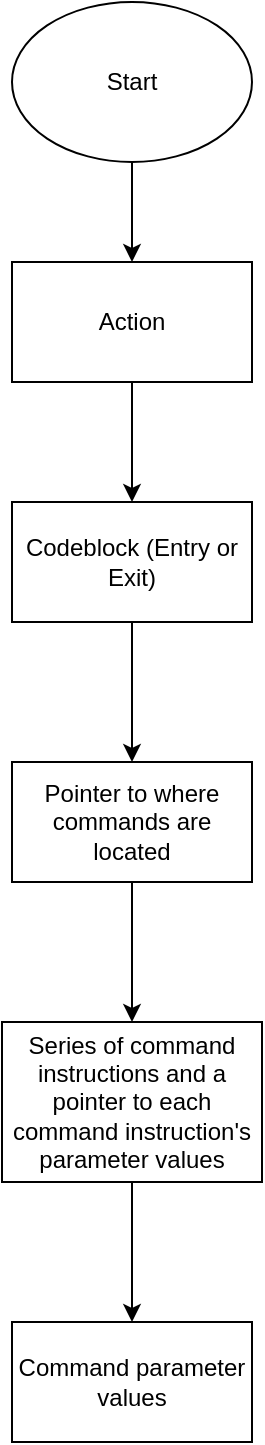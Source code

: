 <mxfile version="13.7.5" type="device"><diagram id="PitgtgjnI_R16nws0KJ0" name="Page-1"><mxGraphModel dx="1368" dy="794" grid="1" gridSize="10" guides="1" tooltips="1" connect="1" arrows="1" fold="1" page="1" pageScale="1" pageWidth="850" pageHeight="1100" math="0" shadow="0"><root><mxCell id="0"/><mxCell id="1" parent="0"/><mxCell id="MIbPO6fC4GT_W0Nn61I5-2" style="edgeStyle=orthogonalEdgeStyle;rounded=0;orthogonalLoop=1;jettySize=auto;html=1;entryX=0.5;entryY=0;entryDx=0;entryDy=0;exitX=0.5;exitY=1;exitDx=0;exitDy=0;" parent="1" source="MIbPO6fC4GT_W0Nn61I5-1" target="MIbPO6fC4GT_W0Nn61I5-3" edge="1"><mxGeometry relative="1" as="geometry"><mxPoint x="390" y="360" as="targetPoint"/></mxGeometry></mxCell><mxCell id="MIbPO6fC4GT_W0Nn61I5-1" value="Action" style="rounded=0;whiteSpace=wrap;html=1;" parent="1" vertex="1"><mxGeometry x="330" y="150" width="120" height="60" as="geometry"/></mxCell><mxCell id="q35zvMxBQ4AVB-622fAl-1" style="edgeStyle=orthogonalEdgeStyle;rounded=0;orthogonalLoop=1;jettySize=auto;html=1;exitX=0.5;exitY=1;exitDx=0;exitDy=0;entryX=0.5;entryY=0;entryDx=0;entryDy=0;" edge="1" parent="1" source="MIbPO6fC4GT_W0Nn61I5-3" target="MIbPO6fC4GT_W0Nn61I5-8"><mxGeometry relative="1" as="geometry"/></mxCell><mxCell id="MIbPO6fC4GT_W0Nn61I5-3" value="Codeblock (Entry or Exit)" style="rounded=0;whiteSpace=wrap;html=1;" parent="1" vertex="1"><mxGeometry x="330" y="270" width="120" height="60" as="geometry"/></mxCell><mxCell id="MIbPO6fC4GT_W0Nn61I5-7" style="edgeStyle=orthogonalEdgeStyle;rounded=0;orthogonalLoop=1;jettySize=auto;html=1;exitX=0.5;exitY=1;exitDx=0;exitDy=0;entryX=0.5;entryY=0;entryDx=0;entryDy=0;" parent="1" source="MIbPO6fC4GT_W0Nn61I5-6" target="MIbPO6fC4GT_W0Nn61I5-1" edge="1"><mxGeometry relative="1" as="geometry"/></mxCell><mxCell id="MIbPO6fC4GT_W0Nn61I5-6" value="Start" style="ellipse;whiteSpace=wrap;html=1;" parent="1" vertex="1"><mxGeometry x="330" y="20" width="120" height="80" as="geometry"/></mxCell><mxCell id="q35zvMxBQ4AVB-622fAl-4" style="edgeStyle=orthogonalEdgeStyle;rounded=0;orthogonalLoop=1;jettySize=auto;html=1;exitX=0.5;exitY=1;exitDx=0;exitDy=0;entryX=0.5;entryY=0;entryDx=0;entryDy=0;" edge="1" parent="1" source="MIbPO6fC4GT_W0Nn61I5-8" target="q35zvMxBQ4AVB-622fAl-6"><mxGeometry relative="1" as="geometry"><mxPoint x="280" y="530" as="targetPoint"/></mxGeometry></mxCell><mxCell id="MIbPO6fC4GT_W0Nn61I5-8" value="Pointer to where commands are located" style="rounded=0;whiteSpace=wrap;html=1;" parent="1" vertex="1"><mxGeometry x="330" y="400" width="120" height="60" as="geometry"/></mxCell><mxCell id="q35zvMxBQ4AVB-622fAl-9" style="edgeStyle=orthogonalEdgeStyle;rounded=0;orthogonalLoop=1;jettySize=auto;html=1;exitX=0.5;exitY=1;exitDx=0;exitDy=0;entryX=0.5;entryY=0;entryDx=0;entryDy=0;" edge="1" parent="1" source="q35zvMxBQ4AVB-622fAl-6" target="q35zvMxBQ4AVB-622fAl-8"><mxGeometry relative="1" as="geometry"/></mxCell><mxCell id="q35zvMxBQ4AVB-622fAl-6" value="Series of command instructions and a pointer to each command instruction's parameter values" style="rounded=0;whiteSpace=wrap;html=1;" vertex="1" parent="1"><mxGeometry x="325" y="530" width="130" height="80" as="geometry"/></mxCell><mxCell id="q35zvMxBQ4AVB-622fAl-8" value="Command parameter values" style="rounded=0;whiteSpace=wrap;html=1;" vertex="1" parent="1"><mxGeometry x="330" y="680" width="120" height="60" as="geometry"/></mxCell></root></mxGraphModel></diagram></mxfile>